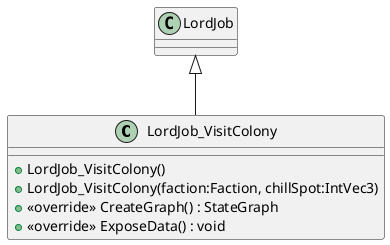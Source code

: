 @startuml
class LordJob_VisitColony {
    + LordJob_VisitColony()
    + LordJob_VisitColony(faction:Faction, chillSpot:IntVec3)
    + <<override>> CreateGraph() : StateGraph
    + <<override>> ExposeData() : void
}
LordJob <|-- LordJob_VisitColony
@enduml
